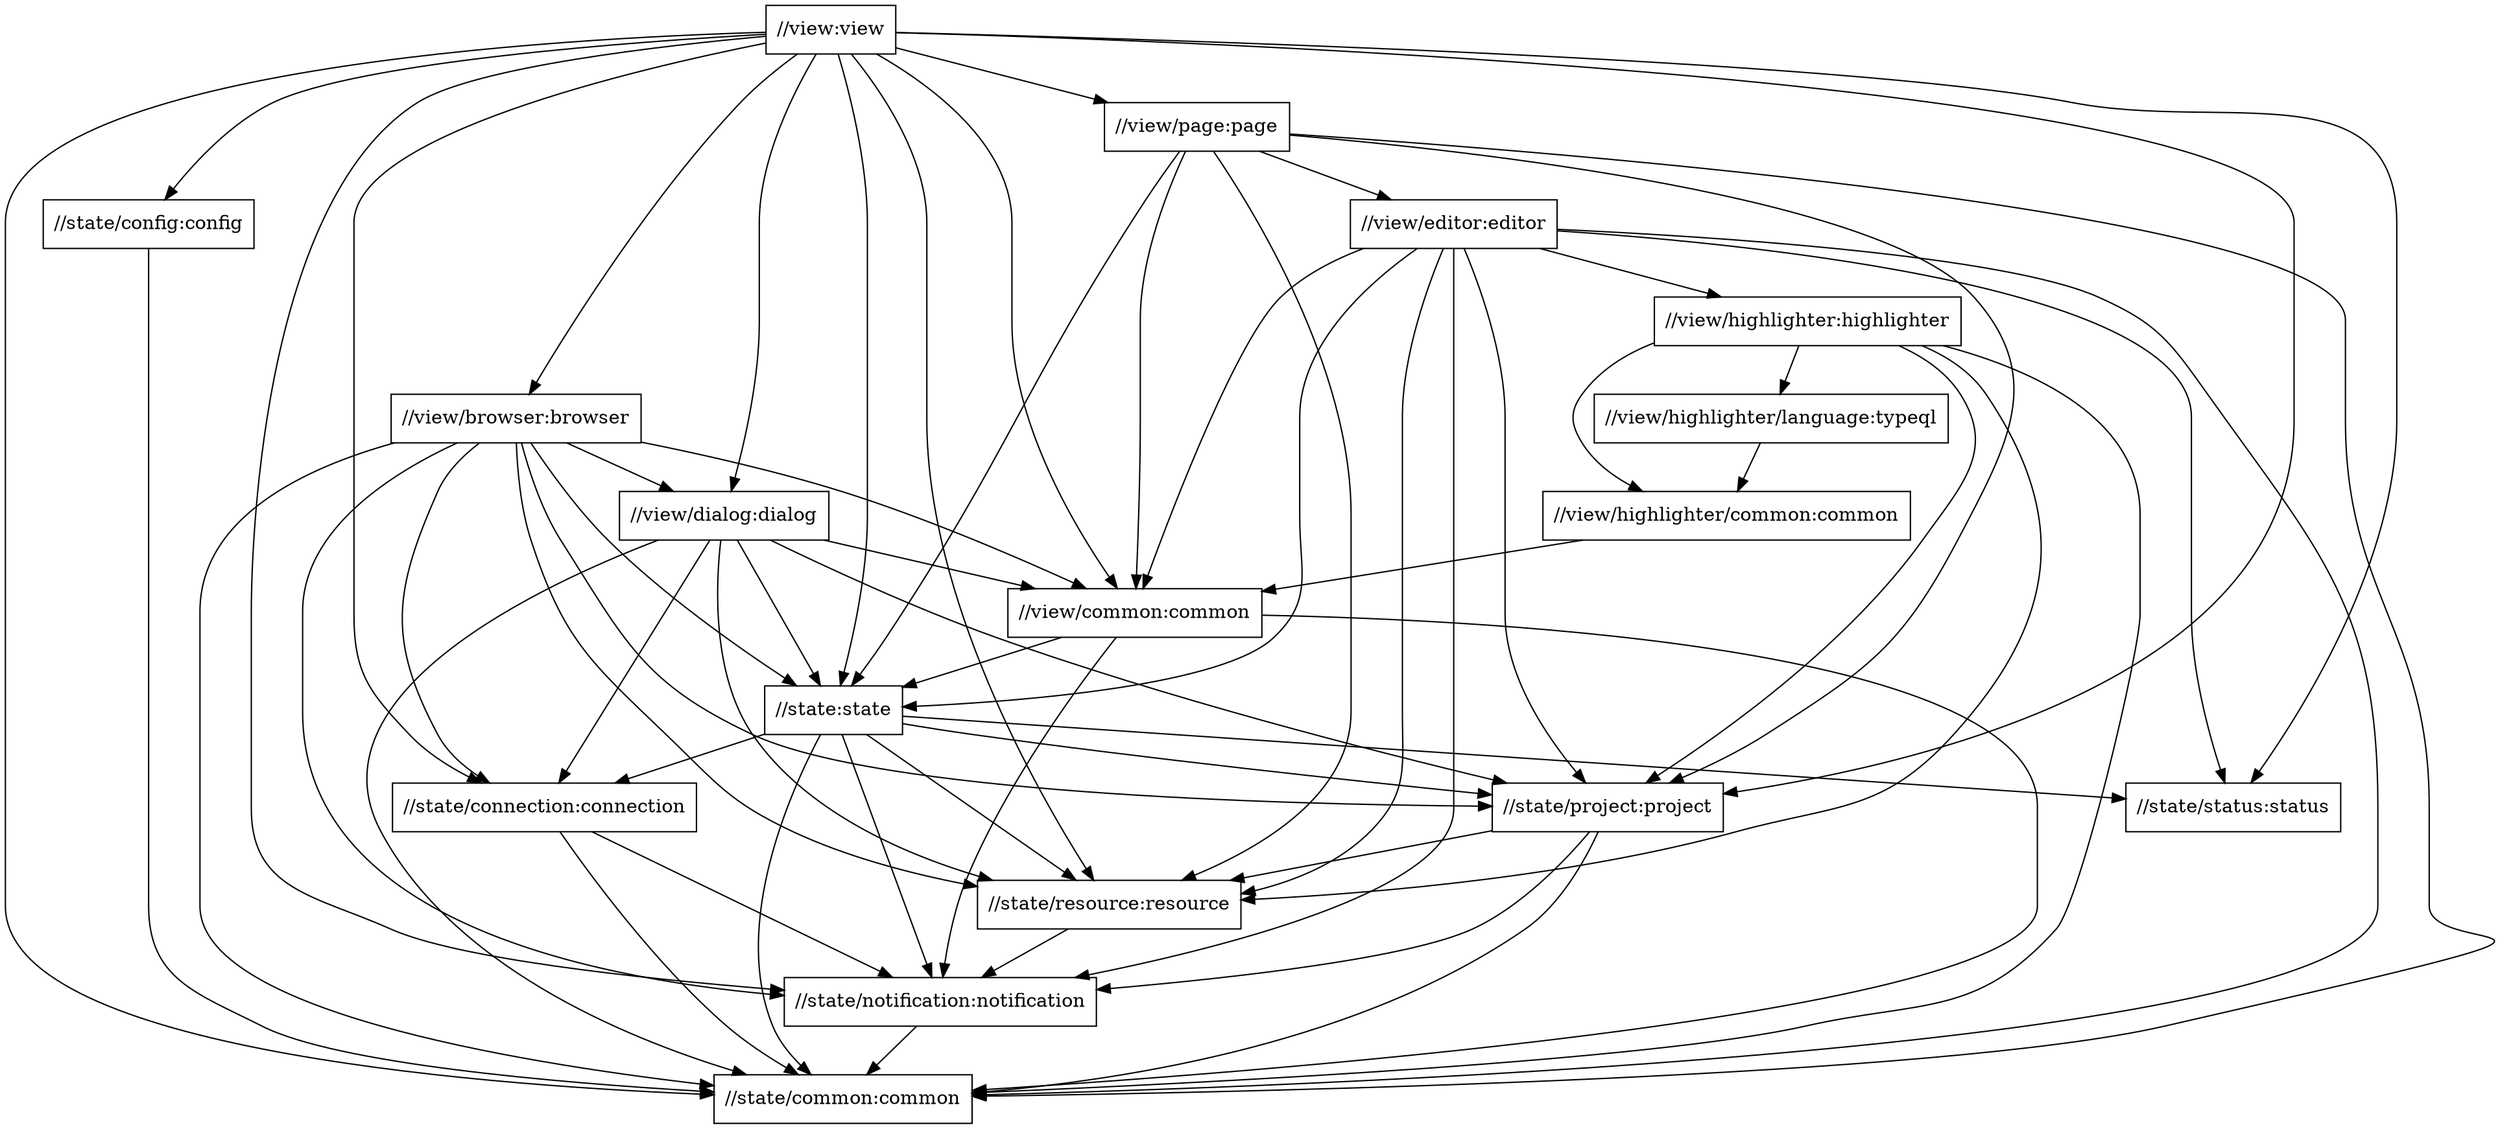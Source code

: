digraph mygraph {
  node [shape=box];
  "//view:view"
  "//view:view" -> "//state:state"
  "//view:view" -> "//state/common:common"
  "//view:view" -> "//state/config:config"
  "//view:view" -> "//state/connection:connection"
  "//view:view" -> "//state/notification:notification"
  "//view:view" -> "//state/project:project"
  "//view:view" -> "//state/resource:resource"
  "//view:view" -> "//state/status:status"
  "//view:view" -> "//view/browser:browser"
  "//view:view" -> "//view/common:common"
  "//view:view" -> "//view/dialog:dialog"
  "//view:view" -> "//view/page:page"
  "//view/page:page"
  "//view/page:page" -> "//state:state"
  "//view/page:page" -> "//state/common:common"
  "//view/page:page" -> "//state/project:project"
  "//view/page:page" -> "//state/resource:resource"
  "//view/page:page" -> "//view/common:common"
  "//view/page:page" -> "//view/editor:editor"
  "//view/editor:editor"
  "//view/editor:editor" -> "//state:state"
  "//view/editor:editor" -> "//state/common:common"
  "//view/editor:editor" -> "//state/notification:notification"
  "//view/editor:editor" -> "//state/project:project"
  "//view/editor:editor" -> "//state/resource:resource"
  "//view/editor:editor" -> "//state/status:status"
  "//view/editor:editor" -> "//view/common:common"
  "//view/editor:editor" -> "//view/highlighter:highlighter"
  "//view/highlighter:highlighter"
  "//view/highlighter:highlighter" -> "//state/common:common"
  "//view/highlighter:highlighter" -> "//state/project:project"
  "//view/highlighter:highlighter" -> "//state/resource:resource"
  "//view/highlighter:highlighter" -> "//view/highlighter/common:common"
  "//view/highlighter:highlighter" -> "//view/highlighter/language:typeql"
  "//view/highlighter/language:typeql"
  "//view/highlighter/language:typeql" -> "//view/highlighter/common:common"
  "//view/browser:browser"
  "//view/browser:browser" -> "//state:state"
  "//view/browser:browser" -> "//state/common:common"
  "//view/browser:browser" -> "//state/connection:connection"
  "//view/browser:browser" -> "//state/notification:notification"
  "//view/browser:browser" -> "//state/project:project"
  "//view/browser:browser" -> "//state/resource:resource"
  "//view/browser:browser" -> "//view/common:common"
  "//view/browser:browser" -> "//view/dialog:dialog"
  "//view/dialog:dialog"
  "//view/dialog:dialog" -> "//state:state"
  "//view/dialog:dialog" -> "//state/common:common"
  "//view/dialog:dialog" -> "//state/connection:connection"
  "//view/dialog:dialog" -> "//state/project:project"
  "//view/dialog:dialog" -> "//state/resource:resource"
  "//view/dialog:dialog" -> "//view/common:common"
  "//state/config:config"
  "//state/config:config" -> "//state/common:common"
  "//view/highlighter/common:common"
  "//view/highlighter/common:common" -> "//view/common:common"
  "//view/common:common"
  "//view/common:common" -> "//state/notification:notification"
  "//view/common:common" -> "//state:state"
  "//view/common:common" -> "//state/common:common"
  "//state:state"
  "//state:state" -> "//state/common:common"
  "//state:state" -> "//state/connection:connection"
  "//state:state" -> "//state/notification:notification"
  "//state:state" -> "//state/project:project"
  "//state:state" -> "//state/resource:resource"
  "//state:state" -> "//state/status:status"
  "//state/status:status"
  "//state/project:project"
  "//state/project:project" -> "//state/common:common"
  "//state/project:project" -> "//state/notification:notification"
  "//state/project:project" -> "//state/resource:resource"
  "//state/resource:resource"
  "//state/resource:resource" -> "//state/notification:notification"
  "//state/connection:connection"
  "//state/connection:connection" -> "//state/common:common"
  "//state/connection:connection" -> "//state/notification:notification"
  "//state/notification:notification"
  "//state/notification:notification" -> "//state/common:common"
  "//state/common:common"
}
